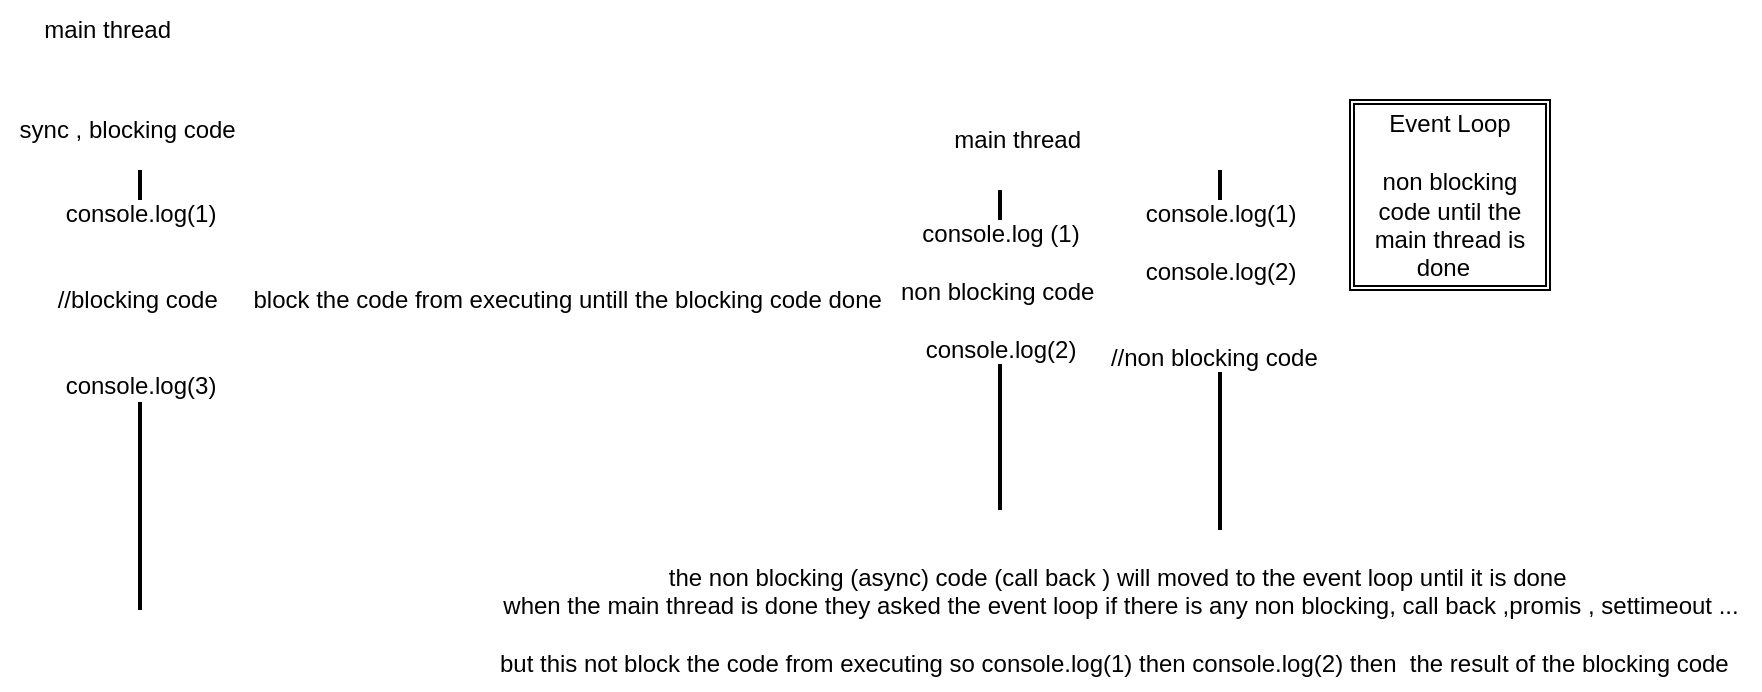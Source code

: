 <mxfile>
    <diagram id="LLjqfELA9Rd6-7Lrv-Dh" name="Page-1">
        <mxGraphModel dx="920" dy="571" grid="1" gridSize="10" guides="1" tooltips="1" connect="1" arrows="1" fold="1" page="1" pageScale="1" pageWidth="850" pageHeight="1100" math="0" shadow="0">
            <root>
                <mxCell id="0"/>
                <mxCell id="1" parent="0"/>
                <mxCell id="2" value="console.log(1)&lt;br&gt;&lt;br&gt;&lt;br&gt;//blocking code&amp;nbsp;&lt;br&gt;&lt;br&gt;&lt;br&gt;console.log(3)" style="line;strokeWidth=2;direction=south;html=1;" vertex="1" parent="1">
                    <mxGeometry x="110" y="160" width="10" height="220" as="geometry"/>
                </mxCell>
                <mxCell id="3" value="Event Loop&lt;br&gt;&lt;br&gt;non blocking code until the main thread is done&amp;nbsp;&amp;nbsp;" style="shape=ext;double=1;rounded=0;whiteSpace=wrap;html=1;" vertex="1" parent="1">
                    <mxGeometry x="720" y="125" width="100" height="95" as="geometry"/>
                </mxCell>
                <mxCell id="5" value="main thread&amp;nbsp;" style="text;html=1;align=center;verticalAlign=middle;resizable=0;points=[];autosize=1;strokeColor=none;fillColor=none;" vertex="1" parent="1">
                    <mxGeometry x="55" y="75" width="90" height="30" as="geometry"/>
                </mxCell>
                <mxCell id="9" value="sync , blocking code&amp;nbsp;" style="text;html=1;align=center;verticalAlign=middle;resizable=0;points=[];autosize=1;strokeColor=none;fillColor=none;" vertex="1" parent="1">
                    <mxGeometry x="45" y="125" width="130" height="30" as="geometry"/>
                </mxCell>
                <mxCell id="10" value="block the code from executing untill the blocking code done&amp;nbsp;" style="text;html=1;align=center;verticalAlign=middle;resizable=0;points=[];autosize=1;strokeColor=none;fillColor=none;" vertex="1" parent="1">
                    <mxGeometry x="160" y="210" width="340" height="30" as="geometry"/>
                </mxCell>
                <mxCell id="11" value="console.log(1)&lt;br&gt;&lt;br&gt;console.log(2)&lt;br&gt;&lt;br&gt;&lt;br&gt;//non blocking code&amp;nbsp;&amp;nbsp;" style="line;strokeWidth=2;direction=south;html=1;" vertex="1" parent="1">
                    <mxGeometry x="650" y="160" width="10" height="180" as="geometry"/>
                </mxCell>
                <mxCell id="13" value="console.log (1)&lt;br&gt;&lt;br&gt;non blocking code&amp;nbsp;&lt;br&gt;&lt;br&gt;console.log(2)" style="line;strokeWidth=2;direction=south;html=1;" vertex="1" parent="1">
                    <mxGeometry x="540" y="170" width="10" height="160" as="geometry"/>
                </mxCell>
                <mxCell id="14" value="main thread&amp;nbsp;" style="text;html=1;align=center;verticalAlign=middle;resizable=0;points=[];autosize=1;strokeColor=none;fillColor=none;" vertex="1" parent="1">
                    <mxGeometry x="510" y="130" width="90" height="30" as="geometry"/>
                </mxCell>
                <mxCell id="15" value="the non blocking (async) code (call back ) will moved to the event loop until it is done&amp;nbsp;&lt;br&gt;when the main thread is done they asked the event loop if there is any non blocking, call back ,promis , settimeout ...&lt;br&gt;&lt;br&gt;but this not block the code from executing so console.log(1) then console.log(2) then&amp;nbsp; the result of the blocking code&amp;nbsp;&amp;nbsp;" style="text;html=1;align=center;verticalAlign=middle;resizable=0;points=[];autosize=1;strokeColor=none;fillColor=none;" vertex="1" parent="1">
                    <mxGeometry x="285" y="350" width="640" height="70" as="geometry"/>
                </mxCell>
            </root>
        </mxGraphModel>
    </diagram>
</mxfile>